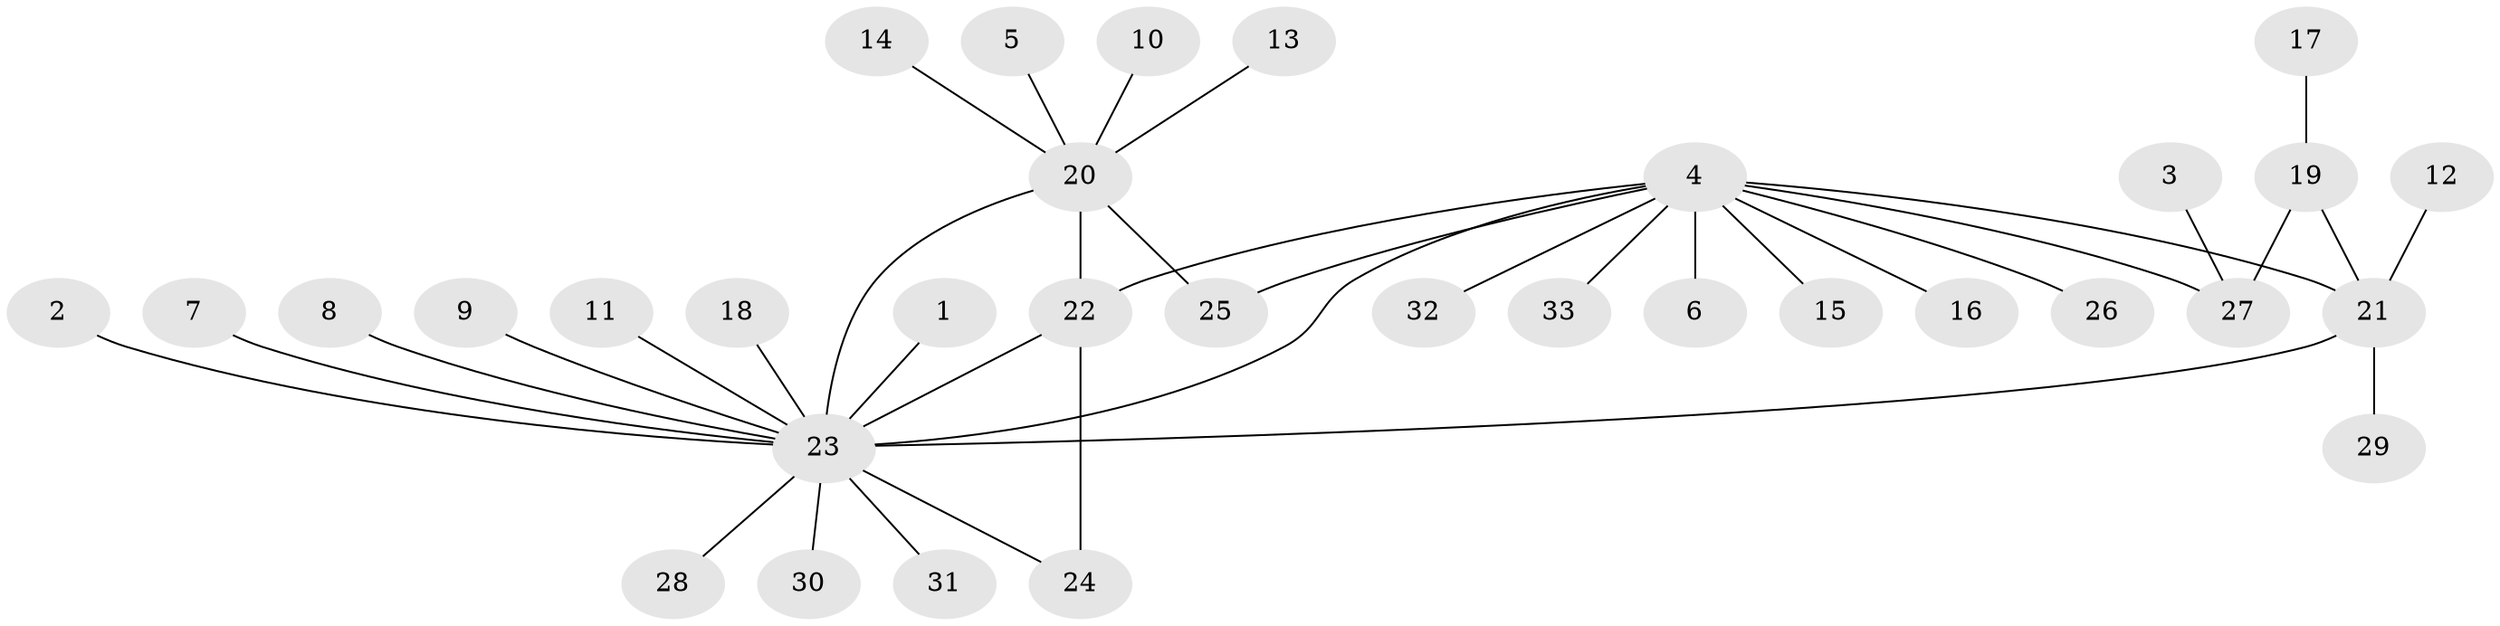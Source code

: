 // original degree distribution, {1: 0.6307692307692307, 16: 0.015384615384615385, 17: 0.015384615384615385, 5: 0.03076923076923077, 9: 0.015384615384615385, 3: 0.1076923076923077, 2: 0.13846153846153847, 6: 0.03076923076923077, 4: 0.015384615384615385}
// Generated by graph-tools (version 1.1) at 2025/25/03/09/25 03:25:56]
// undirected, 33 vertices, 38 edges
graph export_dot {
graph [start="1"]
  node [color=gray90,style=filled];
  1;
  2;
  3;
  4;
  5;
  6;
  7;
  8;
  9;
  10;
  11;
  12;
  13;
  14;
  15;
  16;
  17;
  18;
  19;
  20;
  21;
  22;
  23;
  24;
  25;
  26;
  27;
  28;
  29;
  30;
  31;
  32;
  33;
  1 -- 23 [weight=1.0];
  2 -- 23 [weight=1.0];
  3 -- 27 [weight=1.0];
  4 -- 6 [weight=1.0];
  4 -- 15 [weight=1.0];
  4 -- 16 [weight=1.0];
  4 -- 21 [weight=1.0];
  4 -- 22 [weight=1.0];
  4 -- 23 [weight=1.0];
  4 -- 25 [weight=1.0];
  4 -- 26 [weight=1.0];
  4 -- 27 [weight=1.0];
  4 -- 32 [weight=1.0];
  4 -- 33 [weight=1.0];
  5 -- 20 [weight=1.0];
  7 -- 23 [weight=1.0];
  8 -- 23 [weight=1.0];
  9 -- 23 [weight=1.0];
  10 -- 20 [weight=1.0];
  11 -- 23 [weight=1.0];
  12 -- 21 [weight=1.0];
  13 -- 20 [weight=1.0];
  14 -- 20 [weight=1.0];
  17 -- 19 [weight=1.0];
  18 -- 23 [weight=1.0];
  19 -- 21 [weight=1.0];
  19 -- 27 [weight=1.0];
  20 -- 22 [weight=1.0];
  20 -- 23 [weight=1.0];
  20 -- 25 [weight=1.0];
  21 -- 23 [weight=2.0];
  21 -- 29 [weight=1.0];
  22 -- 23 [weight=1.0];
  22 -- 24 [weight=1.0];
  23 -- 24 [weight=1.0];
  23 -- 28 [weight=1.0];
  23 -- 30 [weight=1.0];
  23 -- 31 [weight=1.0];
}
